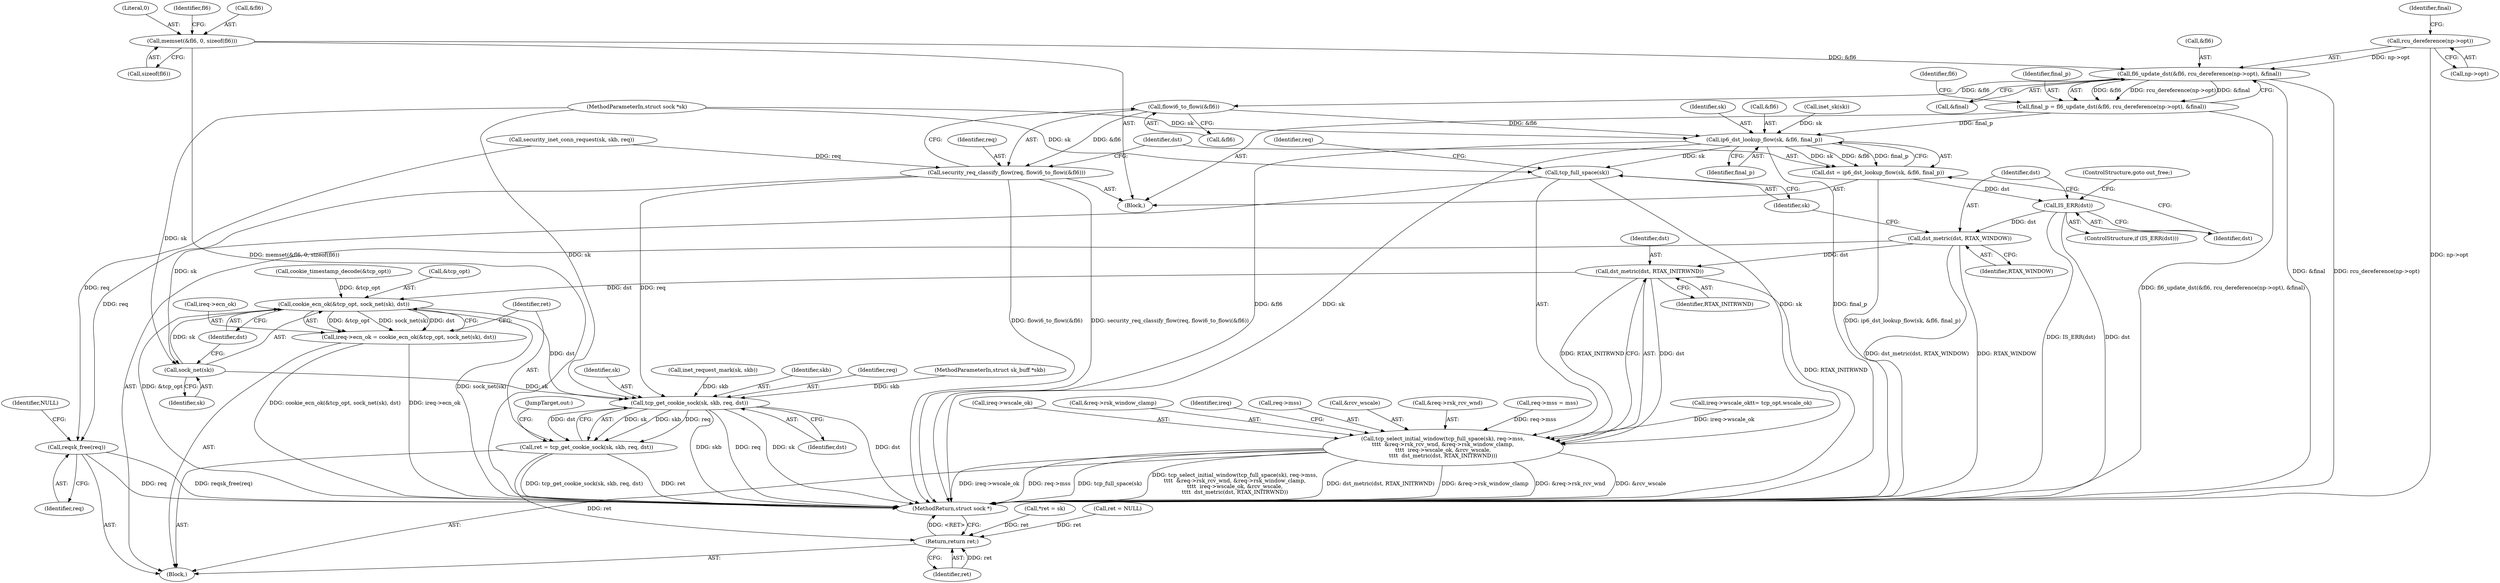 digraph "0_linux_45f6fad84cc305103b28d73482b344d7f5b76f39_14@API" {
"1000445" [label="(Call,fl6_update_dst(&fl6, rcu_dereference(np->opt), &final))"];
"1000425" [label="(Call,memset(&fl6, 0, sizeof(fl6)))"];
"1000448" [label="(Call,rcu_dereference(np->opt))"];
"1000443" [label="(Call,final_p = fl6_update_dst(&fl6, rcu_dereference(np->opt), &final))"];
"1000497" [label="(Call,ip6_dst_lookup_flow(sk, &fl6, final_p))"];
"1000495" [label="(Call,dst = ip6_dst_lookup_flow(sk, &fl6, final_p))"];
"1000503" [label="(Call,IS_ERR(dst))"];
"1000506" [label="(Call,dst_metric(dst, RTAX_WINDOW))"];
"1000528" [label="(Call,dst_metric(dst, RTAX_INITRWND))"];
"1000509" [label="(Call,tcp_select_initial_window(tcp_full_space(sk), req->mss,\n\t\t\t\t  &req->rsk_rcv_wnd, &req->rsk_window_clamp,\n\t\t\t\t  ireq->wscale_ok, &rcv_wscale,\n\t\t\t\t  dst_metric(dst, RTAX_INITRWND)))"];
"1000540" [label="(Call,cookie_ecn_ok(&tcp_opt, sock_net(sk), dst))"];
"1000536" [label="(Call,ireq->ecn_ok = cookie_ecn_ok(&tcp_opt, sock_net(sk), dst))"];
"1000548" [label="(Call,tcp_get_cookie_sock(sk, skb, req, dst))"];
"1000546" [label="(Call,ret = tcp_get_cookie_sock(sk, skb, req, dst))"];
"1000554" [label="(Return,return ret;)"];
"1000510" [label="(Call,tcp_full_space(sk))"];
"1000543" [label="(Call,sock_net(sk))"];
"1000492" [label="(Call,flowi6_to_flowi(&fl6))"];
"1000490" [label="(Call,security_req_classify_flow(req, flowi6_to_flowi(&fl6)))"];
"1000557" [label="(Call,reqsk_free(req))"];
"1000497" [label="(Call,ip6_dst_lookup_flow(sk, &fl6, final_p))"];
"1000135" [label="(Call,*ret = sk)"];
"1000507" [label="(Identifier,dst)"];
"1000543" [label="(Call,sock_net(sk))"];
"1000226" [label="(Call,security_inet_conn_request(sk, skb, req))"];
"1000198" [label="(Call,ret = NULL)"];
"1000104" [label="(MethodParameterIn,struct sock *sk)"];
"1000491" [label="(Identifier,req)"];
"1000501" [label="(Identifier,final_p)"];
"1000492" [label="(Call,flowi6_to_flowi(&fl6))"];
"1000373" [label="(Call,ireq->wscale_ok\t\t= tcp_opt.wscale_ok)"];
"1000351" [label="(Call,inet_request_mark(sk, skb))"];
"1000546" [label="(Call,ret = tcp_get_cookie_sock(sk, skb, req, dst))"];
"1000528" [label="(Call,dst_metric(dst, RTAX_INITRWND))"];
"1000433" [label="(Identifier,fl6)"];
"1000554" [label="(Return,return ret;)"];
"1000448" [label="(Call,rcu_dereference(np->opt))"];
"1000425" [label="(Call,memset(&fl6, 0, sizeof(fl6)))"];
"1000498" [label="(Identifier,sk)"];
"1000496" [label="(Identifier,dst)"];
"1000194" [label="(Call,cookie_timestamp_decode(&tcp_opt))"];
"1000552" [label="(Identifier,dst)"];
"1000499" [label="(Call,&fl6)"];
"1000490" [label="(Call,security_req_classify_flow(req, flowi6_to_flowi(&fl6)))"];
"1000493" [label="(Call,&fl6)"];
"1000506" [label="(Call,dst_metric(dst, RTAX_WINDOW))"];
"1000558" [label="(Identifier,req)"];
"1000555" [label="(Identifier,ret)"];
"1000444" [label="(Identifier,final_p)"];
"1000529" [label="(Identifier,dst)"];
"1000541" [label="(Call,&tcp_opt)"];
"1000536" [label="(Call,ireq->ecn_ok = cookie_ecn_ok(&tcp_opt, sock_net(sk), dst))"];
"1000445" [label="(Call,fl6_update_dst(&fl6, rcu_dereference(np->opt), &final))"];
"1000553" [label="(JumpTarget,out:)"];
"1000456" [label="(Identifier,fl6)"];
"1000545" [label="(Identifier,dst)"];
"1000550" [label="(Identifier,skb)"];
"1000511" [label="(Identifier,sk)"];
"1000502" [label="(ControlStructure,if (IS_ERR(dst)))"];
"1000443" [label="(Call,final_p = fl6_update_dst(&fl6, rcu_dereference(np->opt), &final))"];
"1000504" [label="(Identifier,dst)"];
"1000530" [label="(Identifier,RTAX_INITRWND)"];
"1000547" [label="(Identifier,ret)"];
"1000510" [label="(Call,tcp_full_space(sk))"];
"1000523" [label="(Call,ireq->wscale_ok)"];
"1000426" [label="(Call,&fl6)"];
"1000519" [label="(Call,&req->rsk_window_clamp)"];
"1000503" [label="(Call,IS_ERR(dst))"];
"1000429" [label="(Call,sizeof(fl6))"];
"1000533" [label="(Identifier,ireq)"];
"1000537" [label="(Call,ireq->ecn_ok)"];
"1000428" [label="(Literal,0)"];
"1000487" [label="(Call,inet_sk(sk))"];
"1000560" [label="(Identifier,NULL)"];
"1000544" [label="(Identifier,sk)"];
"1000548" [label="(Call,tcp_get_cookie_sock(sk, skb, req, dst))"];
"1000452" [label="(Call,&final)"];
"1000453" [label="(Identifier,final)"];
"1000512" [label="(Call,req->mss)"];
"1000526" [label="(Call,&rcv_wscale)"];
"1000551" [label="(Identifier,req)"];
"1000508" [label="(Identifier,RTAX_WINDOW)"];
"1000561" [label="(MethodReturn,struct sock *)"];
"1000505" [label="(ControlStructure,goto out_free;)"];
"1000105" [label="(MethodParameterIn,struct sk_buff *skb)"];
"1000557" [label="(Call,reqsk_free(req))"];
"1000446" [label="(Call,&fl6)"];
"1000495" [label="(Call,dst = ip6_dst_lookup_flow(sk, &fl6, final_p))"];
"1000106" [label="(Block,)"];
"1000540" [label="(Call,cookie_ecn_ok(&tcp_opt, sock_net(sk), dst))"];
"1000509" [label="(Call,tcp_select_initial_window(tcp_full_space(sk), req->mss,\n\t\t\t\t  &req->rsk_rcv_wnd, &req->rsk_window_clamp,\n\t\t\t\t  ireq->wscale_ok, &rcv_wscale,\n\t\t\t\t  dst_metric(dst, RTAX_INITRWND)))"];
"1000421" [label="(Block,)"];
"1000449" [label="(Call,np->opt)"];
"1000515" [label="(Call,&req->rsk_rcv_wnd)"];
"1000549" [label="(Identifier,sk)"];
"1000513" [label="(Identifier,req)"];
"1000231" [label="(Call,req->mss = mss)"];
"1000445" -> "1000443"  [label="AST: "];
"1000445" -> "1000452"  [label="CFG: "];
"1000446" -> "1000445"  [label="AST: "];
"1000448" -> "1000445"  [label="AST: "];
"1000452" -> "1000445"  [label="AST: "];
"1000443" -> "1000445"  [label="CFG: "];
"1000445" -> "1000561"  [label="DDG: &final"];
"1000445" -> "1000561"  [label="DDG: rcu_dereference(np->opt)"];
"1000445" -> "1000443"  [label="DDG: &fl6"];
"1000445" -> "1000443"  [label="DDG: rcu_dereference(np->opt)"];
"1000445" -> "1000443"  [label="DDG: &final"];
"1000425" -> "1000445"  [label="DDG: &fl6"];
"1000448" -> "1000445"  [label="DDG: np->opt"];
"1000445" -> "1000492"  [label="DDG: &fl6"];
"1000425" -> "1000421"  [label="AST: "];
"1000425" -> "1000429"  [label="CFG: "];
"1000426" -> "1000425"  [label="AST: "];
"1000428" -> "1000425"  [label="AST: "];
"1000429" -> "1000425"  [label="AST: "];
"1000433" -> "1000425"  [label="CFG: "];
"1000425" -> "1000561"  [label="DDG: memset(&fl6, 0, sizeof(fl6))"];
"1000448" -> "1000449"  [label="CFG: "];
"1000449" -> "1000448"  [label="AST: "];
"1000453" -> "1000448"  [label="CFG: "];
"1000448" -> "1000561"  [label="DDG: np->opt"];
"1000443" -> "1000421"  [label="AST: "];
"1000444" -> "1000443"  [label="AST: "];
"1000456" -> "1000443"  [label="CFG: "];
"1000443" -> "1000561"  [label="DDG: fl6_update_dst(&fl6, rcu_dereference(np->opt), &final)"];
"1000443" -> "1000497"  [label="DDG: final_p"];
"1000497" -> "1000495"  [label="AST: "];
"1000497" -> "1000501"  [label="CFG: "];
"1000498" -> "1000497"  [label="AST: "];
"1000499" -> "1000497"  [label="AST: "];
"1000501" -> "1000497"  [label="AST: "];
"1000495" -> "1000497"  [label="CFG: "];
"1000497" -> "1000561"  [label="DDG: sk"];
"1000497" -> "1000561"  [label="DDG: &fl6"];
"1000497" -> "1000561"  [label="DDG: final_p"];
"1000497" -> "1000495"  [label="DDG: sk"];
"1000497" -> "1000495"  [label="DDG: &fl6"];
"1000497" -> "1000495"  [label="DDG: final_p"];
"1000487" -> "1000497"  [label="DDG: sk"];
"1000104" -> "1000497"  [label="DDG: sk"];
"1000492" -> "1000497"  [label="DDG: &fl6"];
"1000497" -> "1000510"  [label="DDG: sk"];
"1000495" -> "1000421"  [label="AST: "];
"1000496" -> "1000495"  [label="AST: "];
"1000504" -> "1000495"  [label="CFG: "];
"1000495" -> "1000561"  [label="DDG: ip6_dst_lookup_flow(sk, &fl6, final_p)"];
"1000495" -> "1000503"  [label="DDG: dst"];
"1000503" -> "1000502"  [label="AST: "];
"1000503" -> "1000504"  [label="CFG: "];
"1000504" -> "1000503"  [label="AST: "];
"1000505" -> "1000503"  [label="CFG: "];
"1000507" -> "1000503"  [label="CFG: "];
"1000503" -> "1000561"  [label="DDG: IS_ERR(dst)"];
"1000503" -> "1000561"  [label="DDG: dst"];
"1000503" -> "1000506"  [label="DDG: dst"];
"1000506" -> "1000106"  [label="AST: "];
"1000506" -> "1000508"  [label="CFG: "];
"1000507" -> "1000506"  [label="AST: "];
"1000508" -> "1000506"  [label="AST: "];
"1000511" -> "1000506"  [label="CFG: "];
"1000506" -> "1000561"  [label="DDG: dst_metric(dst, RTAX_WINDOW)"];
"1000506" -> "1000561"  [label="DDG: RTAX_WINDOW"];
"1000506" -> "1000528"  [label="DDG: dst"];
"1000528" -> "1000509"  [label="AST: "];
"1000528" -> "1000530"  [label="CFG: "];
"1000529" -> "1000528"  [label="AST: "];
"1000530" -> "1000528"  [label="AST: "];
"1000509" -> "1000528"  [label="CFG: "];
"1000528" -> "1000561"  [label="DDG: RTAX_INITRWND"];
"1000528" -> "1000509"  [label="DDG: dst"];
"1000528" -> "1000509"  [label="DDG: RTAX_INITRWND"];
"1000528" -> "1000540"  [label="DDG: dst"];
"1000509" -> "1000106"  [label="AST: "];
"1000510" -> "1000509"  [label="AST: "];
"1000512" -> "1000509"  [label="AST: "];
"1000515" -> "1000509"  [label="AST: "];
"1000519" -> "1000509"  [label="AST: "];
"1000523" -> "1000509"  [label="AST: "];
"1000526" -> "1000509"  [label="AST: "];
"1000533" -> "1000509"  [label="CFG: "];
"1000509" -> "1000561"  [label="DDG: tcp_select_initial_window(tcp_full_space(sk), req->mss,\n\t\t\t\t  &req->rsk_rcv_wnd, &req->rsk_window_clamp,\n\t\t\t\t  ireq->wscale_ok, &rcv_wscale,\n\t\t\t\t  dst_metric(dst, RTAX_INITRWND))"];
"1000509" -> "1000561"  [label="DDG: dst_metric(dst, RTAX_INITRWND)"];
"1000509" -> "1000561"  [label="DDG: &req->rsk_window_clamp"];
"1000509" -> "1000561"  [label="DDG: &req->rsk_rcv_wnd"];
"1000509" -> "1000561"  [label="DDG: &rcv_wscale"];
"1000509" -> "1000561"  [label="DDG: ireq->wscale_ok"];
"1000509" -> "1000561"  [label="DDG: req->mss"];
"1000509" -> "1000561"  [label="DDG: tcp_full_space(sk)"];
"1000510" -> "1000509"  [label="DDG: sk"];
"1000231" -> "1000509"  [label="DDG: req->mss"];
"1000373" -> "1000509"  [label="DDG: ireq->wscale_ok"];
"1000540" -> "1000536"  [label="AST: "];
"1000540" -> "1000545"  [label="CFG: "];
"1000541" -> "1000540"  [label="AST: "];
"1000543" -> "1000540"  [label="AST: "];
"1000545" -> "1000540"  [label="AST: "];
"1000536" -> "1000540"  [label="CFG: "];
"1000540" -> "1000561"  [label="DDG: sock_net(sk)"];
"1000540" -> "1000561"  [label="DDG: &tcp_opt"];
"1000540" -> "1000536"  [label="DDG: &tcp_opt"];
"1000540" -> "1000536"  [label="DDG: sock_net(sk)"];
"1000540" -> "1000536"  [label="DDG: dst"];
"1000194" -> "1000540"  [label="DDG: &tcp_opt"];
"1000543" -> "1000540"  [label="DDG: sk"];
"1000540" -> "1000548"  [label="DDG: dst"];
"1000536" -> "1000106"  [label="AST: "];
"1000537" -> "1000536"  [label="AST: "];
"1000547" -> "1000536"  [label="CFG: "];
"1000536" -> "1000561"  [label="DDG: cookie_ecn_ok(&tcp_opt, sock_net(sk), dst)"];
"1000536" -> "1000561"  [label="DDG: ireq->ecn_ok"];
"1000548" -> "1000546"  [label="AST: "];
"1000548" -> "1000552"  [label="CFG: "];
"1000549" -> "1000548"  [label="AST: "];
"1000550" -> "1000548"  [label="AST: "];
"1000551" -> "1000548"  [label="AST: "];
"1000552" -> "1000548"  [label="AST: "];
"1000546" -> "1000548"  [label="CFG: "];
"1000548" -> "1000561"  [label="DDG: skb"];
"1000548" -> "1000561"  [label="DDG: req"];
"1000548" -> "1000561"  [label="DDG: sk"];
"1000548" -> "1000561"  [label="DDG: dst"];
"1000548" -> "1000546"  [label="DDG: sk"];
"1000548" -> "1000546"  [label="DDG: skb"];
"1000548" -> "1000546"  [label="DDG: req"];
"1000548" -> "1000546"  [label="DDG: dst"];
"1000543" -> "1000548"  [label="DDG: sk"];
"1000104" -> "1000548"  [label="DDG: sk"];
"1000351" -> "1000548"  [label="DDG: skb"];
"1000105" -> "1000548"  [label="DDG: skb"];
"1000490" -> "1000548"  [label="DDG: req"];
"1000546" -> "1000106"  [label="AST: "];
"1000547" -> "1000546"  [label="AST: "];
"1000553" -> "1000546"  [label="CFG: "];
"1000546" -> "1000561"  [label="DDG: tcp_get_cookie_sock(sk, skb, req, dst)"];
"1000546" -> "1000561"  [label="DDG: ret"];
"1000546" -> "1000554"  [label="DDG: ret"];
"1000554" -> "1000106"  [label="AST: "];
"1000554" -> "1000555"  [label="CFG: "];
"1000555" -> "1000554"  [label="AST: "];
"1000561" -> "1000554"  [label="CFG: "];
"1000554" -> "1000561"  [label="DDG: <RET>"];
"1000555" -> "1000554"  [label="DDG: ret"];
"1000198" -> "1000554"  [label="DDG: ret"];
"1000135" -> "1000554"  [label="DDG: ret"];
"1000510" -> "1000511"  [label="CFG: "];
"1000511" -> "1000510"  [label="AST: "];
"1000513" -> "1000510"  [label="CFG: "];
"1000104" -> "1000510"  [label="DDG: sk"];
"1000510" -> "1000543"  [label="DDG: sk"];
"1000543" -> "1000544"  [label="CFG: "];
"1000544" -> "1000543"  [label="AST: "];
"1000545" -> "1000543"  [label="CFG: "];
"1000104" -> "1000543"  [label="DDG: sk"];
"1000492" -> "1000490"  [label="AST: "];
"1000492" -> "1000493"  [label="CFG: "];
"1000493" -> "1000492"  [label="AST: "];
"1000490" -> "1000492"  [label="CFG: "];
"1000492" -> "1000490"  [label="DDG: &fl6"];
"1000490" -> "1000421"  [label="AST: "];
"1000491" -> "1000490"  [label="AST: "];
"1000496" -> "1000490"  [label="CFG: "];
"1000490" -> "1000561"  [label="DDG: security_req_classify_flow(req, flowi6_to_flowi(&fl6))"];
"1000490" -> "1000561"  [label="DDG: flowi6_to_flowi(&fl6)"];
"1000226" -> "1000490"  [label="DDG: req"];
"1000490" -> "1000557"  [label="DDG: req"];
"1000557" -> "1000106"  [label="AST: "];
"1000557" -> "1000558"  [label="CFG: "];
"1000558" -> "1000557"  [label="AST: "];
"1000560" -> "1000557"  [label="CFG: "];
"1000557" -> "1000561"  [label="DDG: reqsk_free(req)"];
"1000557" -> "1000561"  [label="DDG: req"];
"1000226" -> "1000557"  [label="DDG: req"];
}
